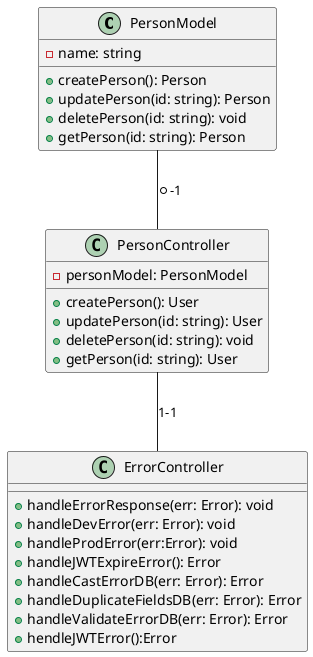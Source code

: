 @startuml
class PersonModel { 
  - name: string
  + createPerson(): Person
  + updatePerson(id: string): Person
  + deletePerson(id: string): void
  + getPerson(id: string): Person
}

class PersonController {
  - personModel: PersonModel
  + createPerson(): User
  + updatePerson(id: string): User
  + deletePerson(id: string): void
  + getPerson(id: string): User
}

class ErrorController {
  + handleErrorResponse(err: Error): void
  + handleDevError(err: Error): void
  + handleProdError(err:Error): void
  + handleJWTExpireError(): Error
  + handleCastErrorDB(err: Error): Error
  + handleDuplicateFieldsDB(err: Error): Error
  + handleValidateErrorDB(err: Error): Error
  + hendleJWTError():Error
}

PersonModel -- PersonController: *-1
PersonController -- ErrorController: 1-1
@enduml